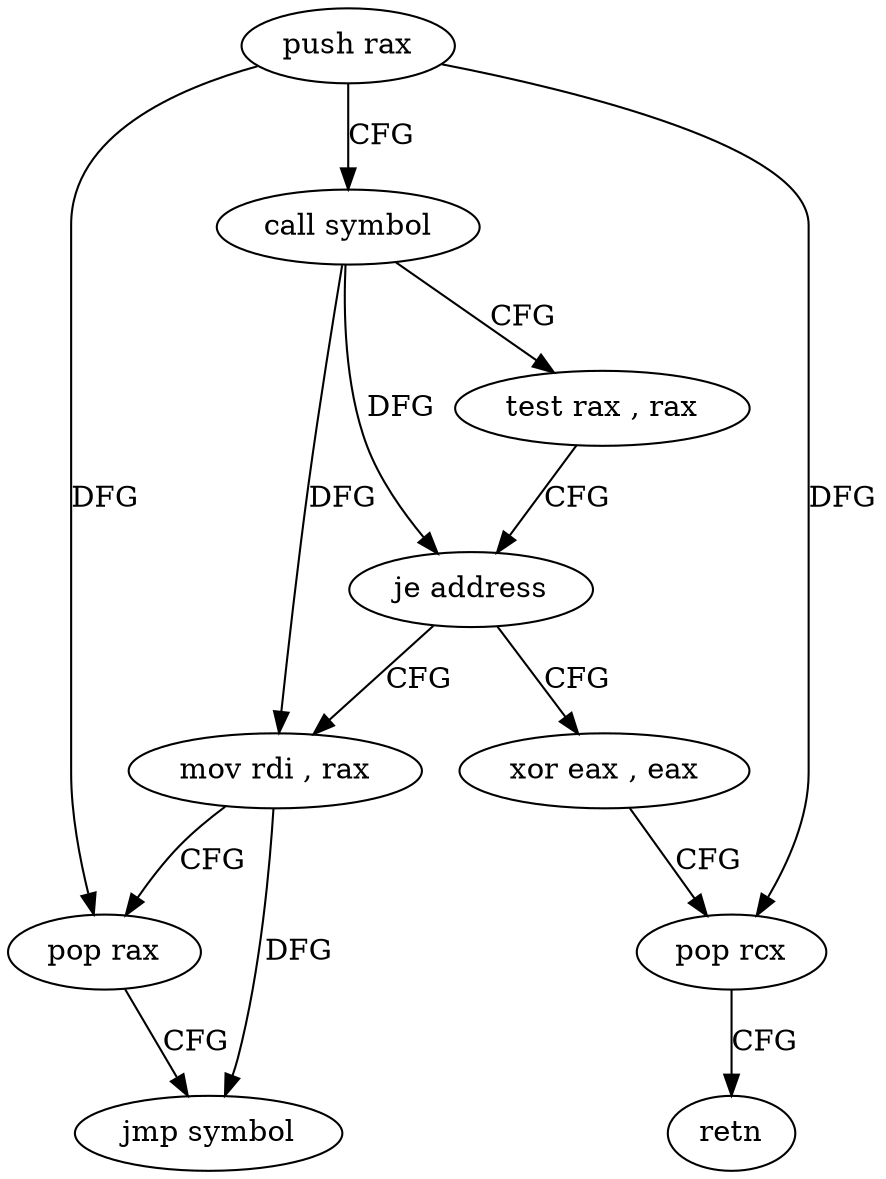 digraph "func" {
"4223456" [label = "push rax" ]
"4223457" [label = "call symbol" ]
"4223462" [label = "test rax , rax" ]
"4223465" [label = "je address" ]
"4223473" [label = "xor eax , eax" ]
"4223467" [label = "mov rdi , rax" ]
"4223475" [label = "pop rcx" ]
"4223476" [label = "retn" ]
"4223470" [label = "pop rax" ]
"4223471" [label = "jmp symbol" ]
"4223456" -> "4223457" [ label = "CFG" ]
"4223456" -> "4223475" [ label = "DFG" ]
"4223456" -> "4223470" [ label = "DFG" ]
"4223457" -> "4223462" [ label = "CFG" ]
"4223457" -> "4223465" [ label = "DFG" ]
"4223457" -> "4223467" [ label = "DFG" ]
"4223462" -> "4223465" [ label = "CFG" ]
"4223465" -> "4223473" [ label = "CFG" ]
"4223465" -> "4223467" [ label = "CFG" ]
"4223473" -> "4223475" [ label = "CFG" ]
"4223467" -> "4223470" [ label = "CFG" ]
"4223467" -> "4223471" [ label = "DFG" ]
"4223475" -> "4223476" [ label = "CFG" ]
"4223470" -> "4223471" [ label = "CFG" ]
}
